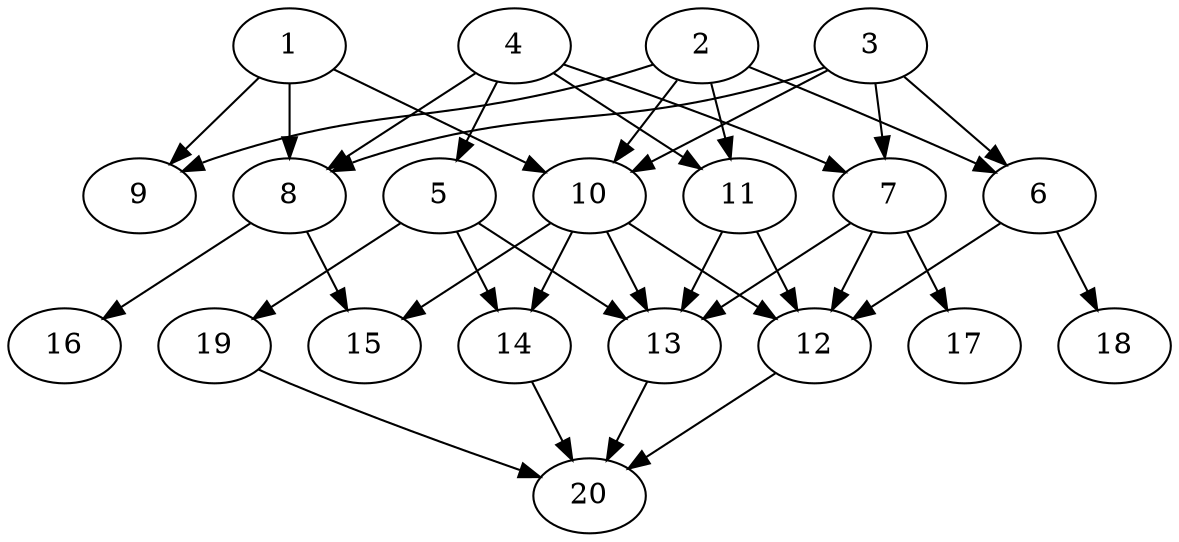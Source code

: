 // DAG automatically generated by daggen at Tue Jul 23 14:23:30 2019
// ./daggen --dot -n 20 --ccr 0.5 --fat 0.6 --regular 0.5 --density 0.6 --mindata 5242880 --maxdata 52428800 
digraph G {
  1 [size="29784064", alpha="0.05", expect_size="14892032"] 
  1 -> 8 [size ="14892032"]
  1 -> 9 [size ="14892032"]
  1 -> 10 [size ="14892032"]
  2 [size="56614912", alpha="0.03", expect_size="28307456"] 
  2 -> 6 [size ="28307456"]
  2 -> 9 [size ="28307456"]
  2 -> 10 [size ="28307456"]
  2 -> 11 [size ="28307456"]
  3 [size="42741760", alpha="0.18", expect_size="21370880"] 
  3 -> 6 [size ="21370880"]
  3 -> 7 [size ="21370880"]
  3 -> 8 [size ="21370880"]
  3 -> 10 [size ="21370880"]
  4 [size="104376320", alpha="0.00", expect_size="52188160"] 
  4 -> 5 [size ="52188160"]
  4 -> 7 [size ="52188160"]
  4 -> 8 [size ="52188160"]
  4 -> 11 [size ="52188160"]
  5 [size="65916928", alpha="0.01", expect_size="32958464"] 
  5 -> 13 [size ="32958464"]
  5 -> 14 [size ="32958464"]
  5 -> 19 [size ="32958464"]
  6 [size="93321216", alpha="0.12", expect_size="46660608"] 
  6 -> 12 [size ="46660608"]
  6 -> 18 [size ="46660608"]
  7 [size="13711360", alpha="0.03", expect_size="6855680"] 
  7 -> 12 [size ="6855680"]
  7 -> 13 [size ="6855680"]
  7 -> 17 [size ="6855680"]
  8 [size="26411008", alpha="0.01", expect_size="13205504"] 
  8 -> 15 [size ="13205504"]
  8 -> 16 [size ="13205504"]
  9 [size="25190400", alpha="0.09", expect_size="12595200"] 
  10 [size="41900032", alpha="0.08", expect_size="20950016"] 
  10 -> 12 [size ="20950016"]
  10 -> 13 [size ="20950016"]
  10 -> 14 [size ="20950016"]
  10 -> 15 [size ="20950016"]
  11 [size="93163520", alpha="0.00", expect_size="46581760"] 
  11 -> 12 [size ="46581760"]
  11 -> 13 [size ="46581760"]
  12 [size="21239808", alpha="0.03", expect_size="10619904"] 
  12 -> 20 [size ="10619904"]
  13 [size="33984512", alpha="0.11", expect_size="16992256"] 
  13 -> 20 [size ="16992256"]
  14 [size="23302144", alpha="0.02", expect_size="11651072"] 
  14 -> 20 [size ="11651072"]
  15 [size="23576576", alpha="0.05", expect_size="11788288"] 
  16 [size="27107328", alpha="0.03", expect_size="13553664"] 
  17 [size="84119552", alpha="0.14", expect_size="42059776"] 
  18 [size="99143680", alpha="0.11", expect_size="49571840"] 
  19 [size="10616832", alpha="0.17", expect_size="5308416"] 
  19 -> 20 [size ="5308416"]
  20 [size="51259392", alpha="0.17", expect_size="25629696"] 
}
